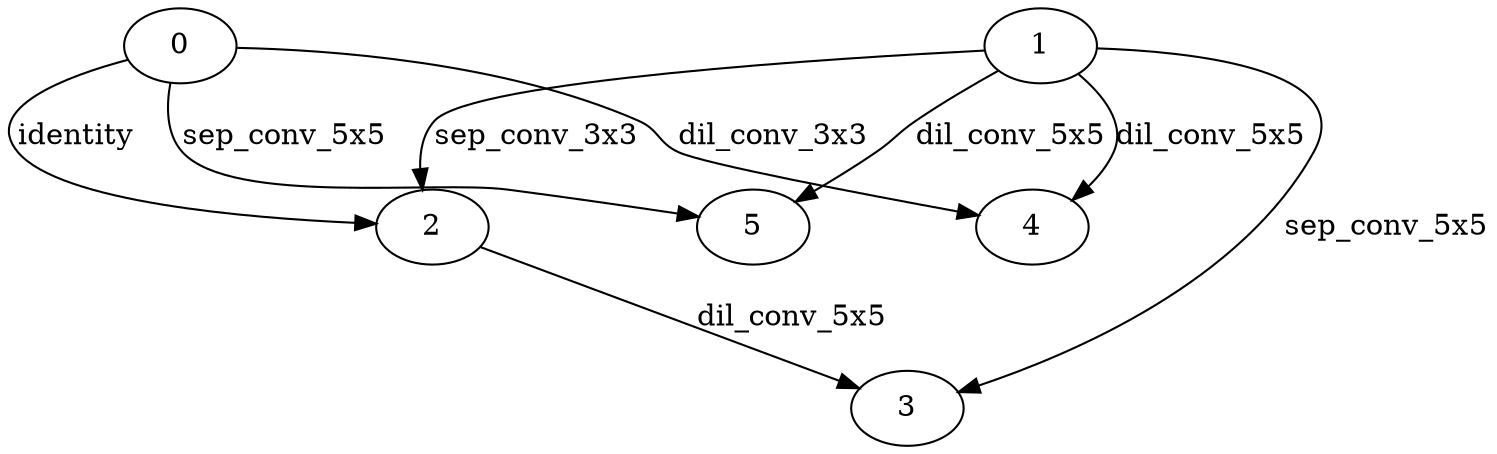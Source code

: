 digraph normal_cell_18 {
	0 -> 2 [label=identity]
	1 -> 2 [label=sep_conv_3x3]
	1 -> 3 [label=sep_conv_5x5]
	2 -> 3 [label=dil_conv_5x5]
	0 -> 4 [label=dil_conv_3x3]
	1 -> 4 [label=dil_conv_5x5]
	1 -> 5 [label=dil_conv_5x5]
	0 -> 5 [label=sep_conv_5x5]
}
